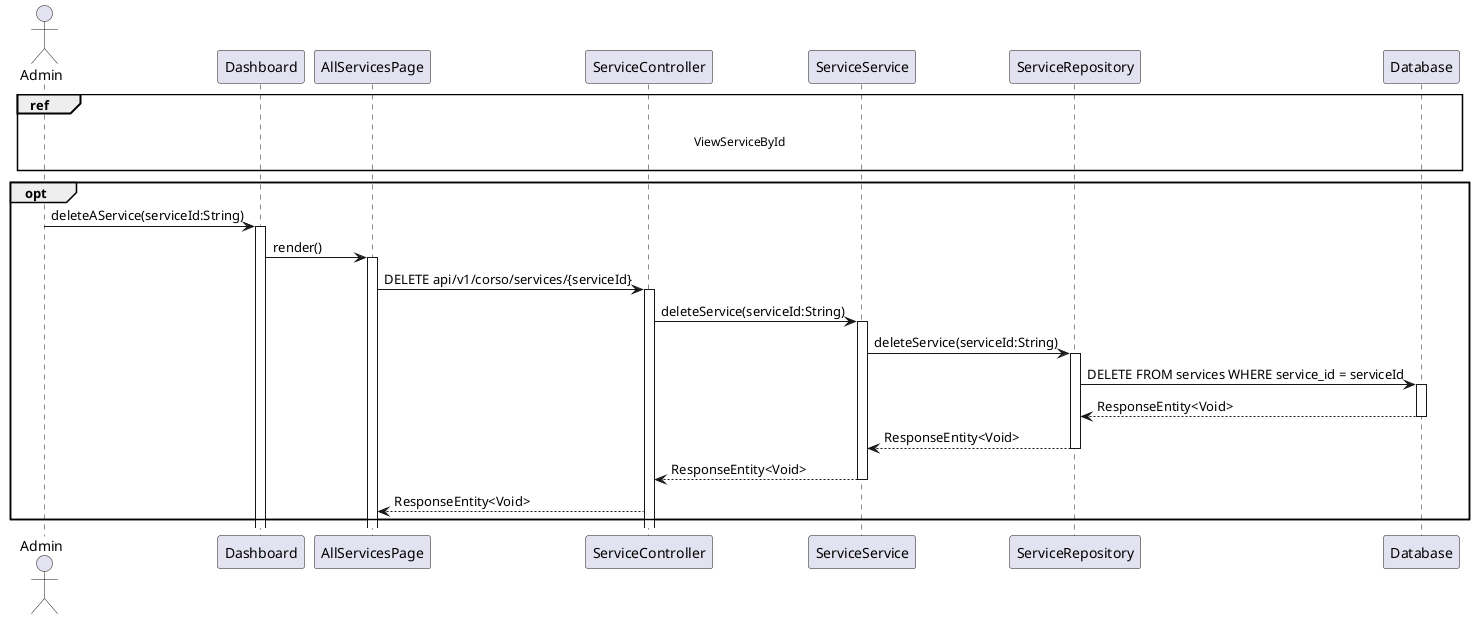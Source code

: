 @startuml
actor Admin

participant "Dashboard" as DashB

participant "AllServicesPage" as AllServP

participant "ServiceController" as Sc

participant "ServiceService" as Ss

participant "ServiceRepository" as Srep

participant "Database" as Db

ref over Admin, DashB, AllServP, Sc, Ss, Srep, Db

ViewServiceById

end

opt

Admin -> DashB : deleteAService(serviceId:String)
activate DashB
DashB -> AllServP : render()

activate AllServP

AllServP -> Sc : DELETE api/v1/corso/services/{serviceId}

activate Sc


Sc -> Ss : deleteService(serviceId:String)

activate Ss

Ss -> Srep : deleteService(serviceId:String)

activate Srep

Srep -> Db : DELETE FROM services WHERE service_id = serviceId

activate Db

Db --> Srep : ResponseEntity<Void>

deactivate Db

Srep --> Ss : ResponseEntity<Void>

deactivate Srep

Ss --> Sc : ResponseEntity<Void>

deactivate Ss

Sc --> AllServP : ResponseEntity<Void>
end opt
@enduml
